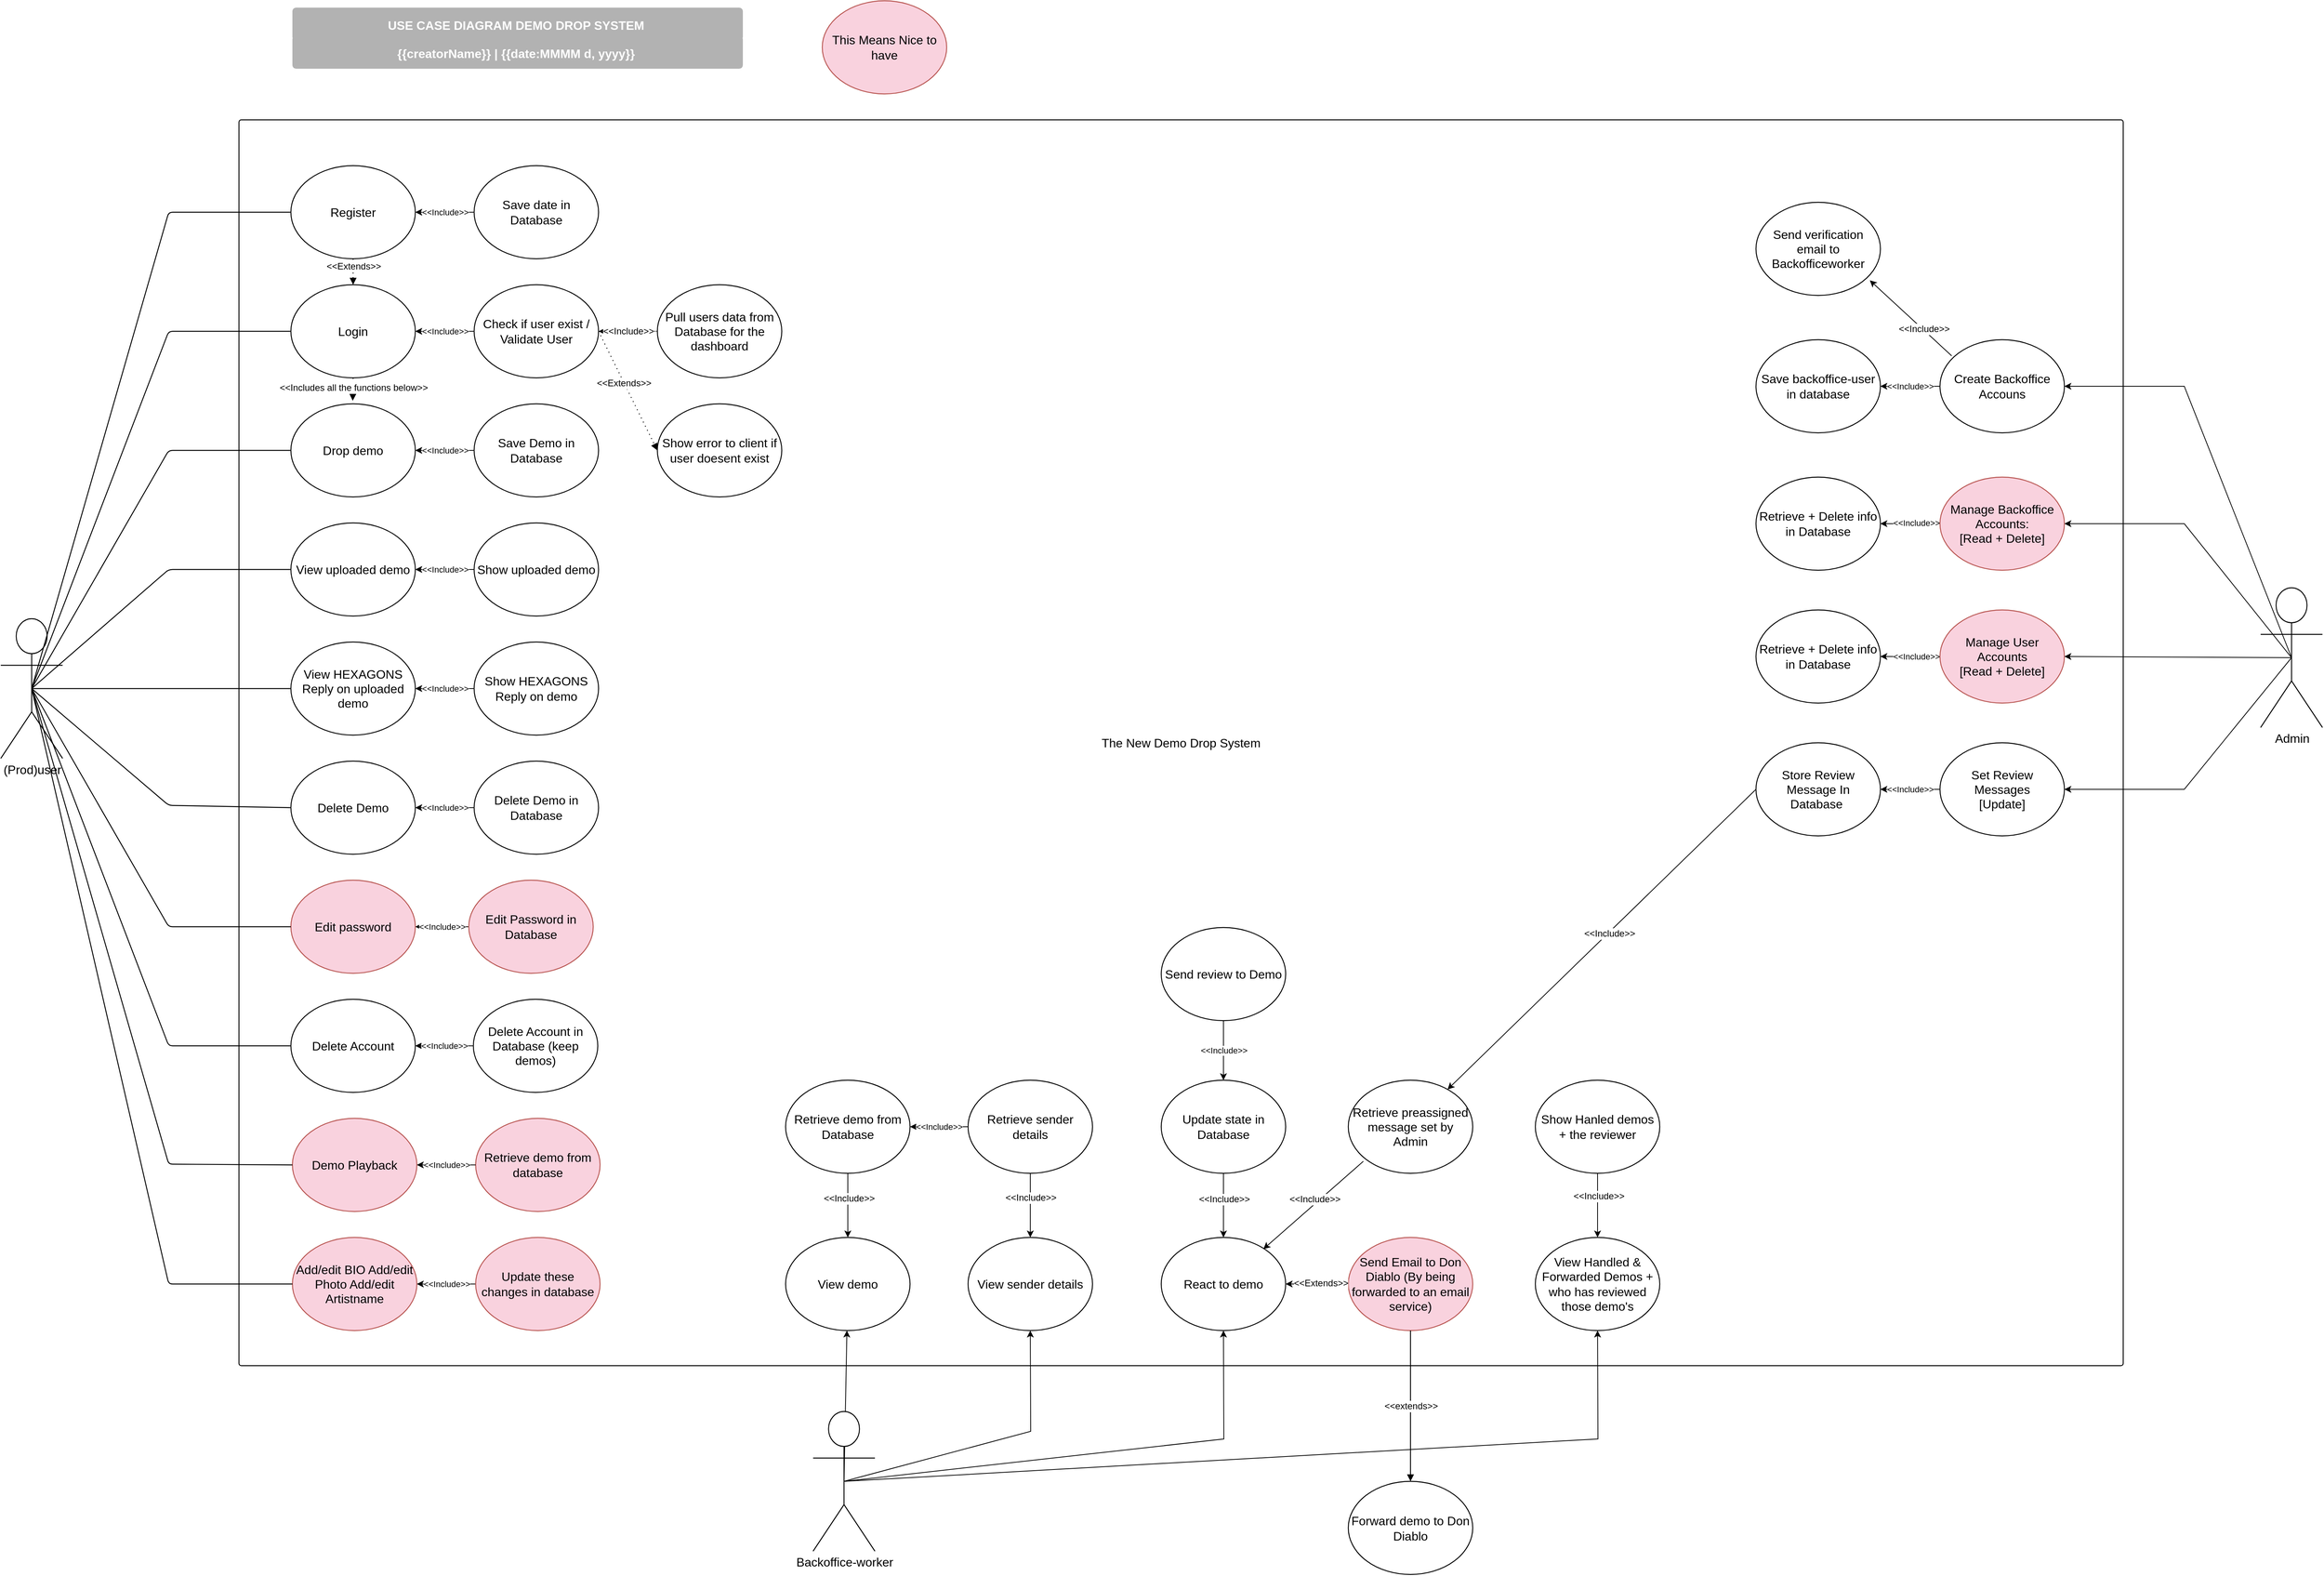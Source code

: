 <mxfile version="12.2.6" type="device" pages="1"><diagram id="l2dOS-y-v1fQA7-wywqu" name="Page-1"><mxGraphModel dx="3840" dy="2008" grid="1" gridSize="10" guides="1" tooltips="1" connect="1" arrows="1" fold="1" page="1" pageScale="1" pageWidth="827" pageHeight="1169" math="0" shadow="0"><root><mxCell id="0"/><mxCell id="1" parent="0"/><mxCell id="CWGNOfpakmh71-qepNQR-1" value="USE CASE DIAGRAM DEMO DROP SYSTEM" style="html=1;whiteSpace=wrap;;fontSize=16;fontColor=#ffffff;fontStyle=1;align=center;spacingLeft=5.628;spacingRight=9.38;spacingTop=2.68;spacing=4;strokeOpacity=0;fillOpacity=100;rounded=1;absoluteArcSize=1;arcSize=9.6;fillColor=#b2b2b2;strokeWidth=1.2;" vertex="1" parent="1"><mxGeometry x="482" y="45" width="590" height="43" as="geometry"/></mxCell><mxCell id="CWGNOfpakmh71-qepNQR-2" value="" style="html=1;jettySize=18;fontSize=11;strokeColor=#b2b2b2;strokeOpacity=100;strokeWidth=1.2;rounded=1;arcSize=16;startArrow=none;endArrow=none;exitX=0.012;exitY=0.967;exitPerimeter=1;entryX=0.988;entryY=0.967;entryPerimeter=1;" edge="1" parent="1" source="CWGNOfpakmh71-qepNQR-1" target="CWGNOfpakmh71-qepNQR-1"><mxGeometry width="100" height="100" relative="1" as="geometry"/></mxCell><mxCell id="CWGNOfpakmh71-qepNQR-3" value="{{creatorName}}  |  {{date:MMMM d, yyyy}}" style="html=1;whiteSpace=wrap;;fontSize=16;fontColor=#ffffff;fontStyle=1;align=center;spacingLeft=5.628;spacingRight=9.38;spacingTop=2.68;spacing=4;strokeOpacity=0;fillOpacity=100;rounded=1;absoluteArcSize=1;arcSize=9.6;fillColor=#b2b2b2;strokeWidth=1.2;" vertex="1" parent="1"><mxGeometry x="482" y="82" width="590" height="43" as="geometry"/></mxCell><mxCell id="CWGNOfpakmh71-qepNQR-4" value="The New Demo Drop System" style="html=1;whiteSpace=wrap;container=1;fontSize=16;fontColor=#000000;spacing=0;strokeOpacity=100;fillOpacity=0;rounded=1;absoluteArcSize=1;arcSize=6;fillColor=#000000;strokeWidth=1.2;" vertex="1" parent="1"><mxGeometry x="412" y="192" width="2468" height="1632" as="geometry"/></mxCell><mxCell id="CWGNOfpakmh71-qepNQR-78" value="View Handled &amp;amp; Forwarded Demos + who has reviewed those demo's" style="html=1;whiteSpace=wrap;shape=ellipse;fontSize=16;spacing=5;strokeOpacity=100;fillOpacity=100;rounded=1;absoluteArcSize=1;arcSize=6;fillColor=#ffffff;strokeWidth=1.2;" vertex="1" parent="CWGNOfpakmh71-qepNQR-4"><mxGeometry x="1698" y="1464" width="163" height="122" as="geometry"/></mxCell><mxCell id="CWGNOfpakmh71-qepNQR-69" value="Send Email to Don Diablo (By being forwarded to an email service)" style="html=1;whiteSpace=wrap;shape=ellipse;fontSize=16;spacing=5;strokeOpacity=100;fillOpacity=100;rounded=1;absoluteArcSize=1;arcSize=6;fillColor=#f9d2de;strokeWidth=1.2;strokeColor=#B85450;" vertex="1" parent="CWGNOfpakmh71-qepNQR-4"><mxGeometry x="1453" y="1464" width="163" height="122" as="geometry"/></mxCell><mxCell id="CWGNOfpakmh71-qepNQR-83" style="edgeStyle=none;rounded=0;orthogonalLoop=1;jettySize=auto;html=1;entryX=0.5;entryY=0;entryDx=0;entryDy=0;" edge="1" parent="CWGNOfpakmh71-qepNQR-4" source="CWGNOfpakmh71-qepNQR-81" target="CWGNOfpakmh71-qepNQR-78"><mxGeometry relative="1" as="geometry"/></mxCell><mxCell id="CWGNOfpakmh71-qepNQR-84" value="&amp;lt;&amp;lt;Include&amp;gt;&amp;gt;" style="text;html=1;resizable=0;points=[];align=center;verticalAlign=middle;labelBackgroundColor=#ffffff;" vertex="1" connectable="0" parent="CWGNOfpakmh71-qepNQR-83"><mxGeometry x="-0.283" y="1" relative="1" as="geometry"><mxPoint as="offset"/></mxGeometry></mxCell><mxCell id="CWGNOfpakmh71-qepNQR-81" value="Show Hanled demos + the reviewer" style="html=1;whiteSpace=wrap;shape=ellipse;fontSize=16;spacing=5;strokeOpacity=100;fillOpacity=100;rounded=1;absoluteArcSize=1;arcSize=6;fillColor=#ffffff;strokeWidth=1.2;" vertex="1" parent="CWGNOfpakmh71-qepNQR-4"><mxGeometry x="1698" y="1258" width="163" height="122" as="geometry"/></mxCell><mxCell id="CWGNOfpakmh71-qepNQR-85" value="Update state in Database" style="html=1;whiteSpace=wrap;shape=ellipse;fontSize=16;spacing=5;strokeOpacity=100;fillOpacity=100;rounded=1;absoluteArcSize=1;arcSize=6;fillColor=#ffffff;strokeWidth=1.2;" vertex="1" parent="CWGNOfpakmh71-qepNQR-4"><mxGeometry x="1208" y="1258" width="163" height="122" as="geometry"/></mxCell><mxCell id="CWGNOfpakmh71-qepNQR-181" value="&amp;lt;&amp;lt;Include&amp;gt;&amp;gt;" style="edgeStyle=none;rounded=0;orthogonalLoop=1;jettySize=auto;html=1;" edge="1" parent="CWGNOfpakmh71-qepNQR-4" source="CWGNOfpakmh71-qepNQR-88" target="CWGNOfpakmh71-qepNQR-89"><mxGeometry relative="1" as="geometry"/></mxCell><mxCell id="CWGNOfpakmh71-qepNQR-88" value="Retrieve sender details" style="html=1;whiteSpace=wrap;shape=ellipse;fontSize=16;spacing=5;strokeOpacity=100;fillOpacity=100;rounded=1;absoluteArcSize=1;arcSize=6;fillColor=#ffffff;strokeWidth=1.2;" vertex="1" parent="CWGNOfpakmh71-qepNQR-4"><mxGeometry x="955" y="1258" width="163" height="122" as="geometry"/></mxCell><mxCell id="CWGNOfpakmh71-qepNQR-89" value="Retrieve demo from Database" style="html=1;whiteSpace=wrap;shape=ellipse;fontSize=16;spacing=5;strokeOpacity=100;fillOpacity=100;rounded=1;absoluteArcSize=1;arcSize=6;fillColor=#ffffff;strokeWidth=1.2;" vertex="1" parent="CWGNOfpakmh71-qepNQR-4"><mxGeometry x="716" y="1258" width="163" height="122" as="geometry"/></mxCell><mxCell id="CWGNOfpakmh71-qepNQR-182" value="&amp;lt;&amp;lt;Include&amp;gt;&amp;gt;" style="edgeStyle=none;rounded=0;orthogonalLoop=1;jettySize=auto;html=1;" edge="1" parent="CWGNOfpakmh71-qepNQR-4" source="CWGNOfpakmh71-qepNQR-102" target="CWGNOfpakmh71-qepNQR-85"><mxGeometry relative="1" as="geometry"/></mxCell><mxCell id="CWGNOfpakmh71-qepNQR-102" value="Send review to Demo" style="html=1;whiteSpace=wrap;shape=ellipse;fontSize=16;spacing=5;strokeOpacity=100;fillOpacity=100;rounded=1;absoluteArcSize=1;arcSize=6;fillColor=#ffffff;strokeWidth=1.2;" vertex="1" parent="CWGNOfpakmh71-qepNQR-4"><mxGeometry x="1208" y="1058" width="163" height="122" as="geometry"/></mxCell><mxCell id="CWGNOfpakmh71-qepNQR-105" value="Retrieve preassigned message set by Admin" style="html=1;whiteSpace=wrap;shape=ellipse;fontSize=16;spacing=5;strokeOpacity=100;fillOpacity=100;rounded=1;absoluteArcSize=1;arcSize=6;fillColor=#ffffff;strokeWidth=1.2;" vertex="1" parent="CWGNOfpakmh71-qepNQR-4"><mxGeometry x="1453" y="1258" width="163" height="122" as="geometry"/></mxCell><mxCell id="CWGNOfpakmh71-qepNQR-161" value="" style="edgeStyle=none;rounded=0;orthogonalLoop=1;jettySize=auto;html=1;" edge="1" parent="CWGNOfpakmh71-qepNQR-4" source="CWGNOfpakmh71-qepNQR-119" target="CWGNOfpakmh71-qepNQR-151"><mxGeometry relative="1" as="geometry"/></mxCell><mxCell id="CWGNOfpakmh71-qepNQR-195" value="&lt;span style=&quot;font-size: 11px&quot;&gt;&amp;lt;&amp;lt;Include&amp;gt;&amp;gt;&lt;/span&gt;" style="text;html=1;resizable=0;points=[];align=center;verticalAlign=middle;labelBackgroundColor=#ffffff;" vertex="1" connectable="0" parent="CWGNOfpakmh71-qepNQR-161"><mxGeometry x="-0.206" y="-1" relative="1" as="geometry"><mxPoint as="offset"/></mxGeometry></mxCell><mxCell id="CWGNOfpakmh71-qepNQR-119" value="Manage Backoffice Accounts:&lt;br&gt;[Read + Delete]" style="html=1;whiteSpace=wrap;shape=ellipse;fontSize=16;spacing=5;strokeOpacity=100;fillOpacity=100;rounded=1;absoluteArcSize=1;arcSize=6;fillColor=#F9D2DE;strokeWidth=1.2;strokeColor=#b85450;" vertex="1" parent="CWGNOfpakmh71-qepNQR-4"><mxGeometry x="2228" y="468" width="163" height="122" as="geometry"/></mxCell><mxCell id="CWGNOfpakmh71-qepNQR-163" value="" style="edgeStyle=none;rounded=0;orthogonalLoop=1;jettySize=auto;html=1;" edge="1" parent="CWGNOfpakmh71-qepNQR-4" source="CWGNOfpakmh71-qepNQR-136" target="CWGNOfpakmh71-qepNQR-152"><mxGeometry relative="1" as="geometry"/></mxCell><mxCell id="CWGNOfpakmh71-qepNQR-197" value="&lt;span style=&quot;font-size: 11px&quot;&gt;&amp;lt;&amp;lt;Include&amp;gt;&amp;gt;&lt;/span&gt;" style="text;html=1;resizable=0;points=[];align=center;verticalAlign=middle;labelBackgroundColor=#ffffff;" vertex="1" connectable="0" parent="CWGNOfpakmh71-qepNQR-163"><mxGeometry x="-0.189" relative="1" as="geometry"><mxPoint as="offset"/></mxGeometry></mxCell><mxCell id="CWGNOfpakmh71-qepNQR-136" value="Manage User Accounts&lt;br&gt;[Read + Delete]" style="html=1;whiteSpace=wrap;shape=ellipse;fontSize=16;spacing=5;strokeOpacity=100;fillOpacity=100;rounded=1;absoluteArcSize=1;arcSize=6;fillColor=#F9D2DE;strokeWidth=1.2;strokeColor=#b85450;" vertex="1" parent="CWGNOfpakmh71-qepNQR-4"><mxGeometry x="2228" y="642" width="163" height="122" as="geometry"/></mxCell><mxCell id="CWGNOfpakmh71-qepNQR-198" value="&amp;lt;&amp;lt;Include&amp;gt;&amp;gt;" style="edgeStyle=none;rounded=0;orthogonalLoop=1;jettySize=auto;html=1;" edge="1" parent="CWGNOfpakmh71-qepNQR-4" source="CWGNOfpakmh71-qepNQR-137" target="CWGNOfpakmh71-qepNQR-143"><mxGeometry relative="1" as="geometry"/></mxCell><mxCell id="CWGNOfpakmh71-qepNQR-137" value="Set Review Messages&lt;br&gt;[Update]" style="html=1;whiteSpace=wrap;shape=ellipse;fontSize=16;spacing=5;strokeOpacity=100;fillOpacity=100;rounded=1;absoluteArcSize=1;arcSize=6;fillColor=#ffffff;strokeWidth=1.2;" vertex="1" parent="CWGNOfpakmh71-qepNQR-4"><mxGeometry x="2228" y="816" width="163" height="122" as="geometry"/></mxCell><mxCell id="CWGNOfpakmh71-qepNQR-146" style="edgeStyle=none;rounded=0;orthogonalLoop=1;jettySize=auto;html=1;exitX=0;exitY=0.5;exitDx=0;exitDy=0;entryX=0.798;entryY=0.099;entryDx=0;entryDy=0;entryPerimeter=0;" edge="1" parent="CWGNOfpakmh71-qepNQR-4" source="CWGNOfpakmh71-qepNQR-143" target="CWGNOfpakmh71-qepNQR-105"><mxGeometry relative="1" as="geometry"/></mxCell><mxCell id="CWGNOfpakmh71-qepNQR-147" value="&amp;lt;&amp;lt;Include&amp;gt;&amp;gt;" style="text;html=1;resizable=0;points=[];align=center;verticalAlign=middle;labelBackgroundColor=#ffffff;" vertex="1" connectable="0" parent="CWGNOfpakmh71-qepNQR-146"><mxGeometry x="-0.047" relative="1" as="geometry"><mxPoint y="1" as="offset"/></mxGeometry></mxCell><mxCell id="CWGNOfpakmh71-qepNQR-143" value="Store Review Message In Database&amp;nbsp;" style="html=1;whiteSpace=wrap;shape=ellipse;fontSize=16;spacing=5;strokeOpacity=100;fillOpacity=100;rounded=1;absoluteArcSize=1;arcSize=6;fillColor=#ffffff;strokeWidth=1.2;" vertex="1" parent="CWGNOfpakmh71-qepNQR-4"><mxGeometry x="1987" y="816" width="163" height="122" as="geometry"/></mxCell><mxCell id="CWGNOfpakmh71-qepNQR-156" value="&amp;lt;&amp;lt;Include&amp;gt;&amp;gt;" style="edgeStyle=none;rounded=0;orthogonalLoop=1;jettySize=auto;html=1;entryX=1;entryY=0.5;entryDx=0;entryDy=0;" edge="1" parent="CWGNOfpakmh71-qepNQR-4" source="CWGNOfpakmh71-qepNQR-148" target="CWGNOfpakmh71-qepNQR-153"><mxGeometry relative="1" as="geometry"/></mxCell><mxCell id="CWGNOfpakmh71-qepNQR-157" style="edgeStyle=none;rounded=0;orthogonalLoop=1;jettySize=auto;html=1;entryX=0.915;entryY=0.838;entryDx=0;entryDy=0;entryPerimeter=0;exitX=0.094;exitY=0.173;exitDx=0;exitDy=0;exitPerimeter=0;" edge="1" parent="CWGNOfpakmh71-qepNQR-4" source="CWGNOfpakmh71-qepNQR-148" target="CWGNOfpakmh71-qepNQR-150"><mxGeometry relative="1" as="geometry"/></mxCell><mxCell id="CWGNOfpakmh71-qepNQR-158" value="&amp;lt;&amp;lt;Include&amp;gt;&amp;gt;" style="text;html=1;resizable=0;points=[];align=center;verticalAlign=middle;labelBackgroundColor=#ffffff;" vertex="1" connectable="0" parent="CWGNOfpakmh71-qepNQR-157"><mxGeometry x="-0.303" y="-1" relative="1" as="geometry"><mxPoint as="offset"/></mxGeometry></mxCell><mxCell id="CWGNOfpakmh71-qepNQR-148" value="Create Backoffice Accouns" style="html=1;whiteSpace=wrap;shape=ellipse;fontSize=16;spacing=5;strokeOpacity=100;fillOpacity=100;rounded=1;absoluteArcSize=1;arcSize=6;fillColor=#ffffff;strokeWidth=1.2;" vertex="1" parent="CWGNOfpakmh71-qepNQR-4"><mxGeometry x="2228" y="288" width="163" height="122" as="geometry"/></mxCell><mxCell id="CWGNOfpakmh71-qepNQR-150" value="Send verification&lt;br&gt;email to Backofficeworker" style="html=1;whiteSpace=wrap;shape=ellipse;fontSize=16;spacing=5;strokeOpacity=100;fillOpacity=100;rounded=1;absoluteArcSize=1;arcSize=6;fillColor=#ffffff;strokeWidth=1.2;" vertex="1" parent="CWGNOfpakmh71-qepNQR-4"><mxGeometry x="1987" y="108" width="163" height="122" as="geometry"/></mxCell><mxCell id="CWGNOfpakmh71-qepNQR-151" value="Retrieve + Delete info in Database" style="html=1;whiteSpace=wrap;shape=ellipse;fontSize=16;spacing=5;strokeOpacity=100;fillOpacity=100;rounded=1;absoluteArcSize=1;arcSize=6;fillColor=#ffffff;strokeWidth=1.2;" vertex="1" parent="CWGNOfpakmh71-qepNQR-4"><mxGeometry x="1987" y="468" width="163" height="122" as="geometry"/></mxCell><mxCell id="CWGNOfpakmh71-qepNQR-152" value="Retrieve + Delete info in Database" style="html=1;whiteSpace=wrap;shape=ellipse;fontSize=16;spacing=5;strokeOpacity=100;fillOpacity=100;rounded=1;absoluteArcSize=1;arcSize=6;fillColor=#ffffff;strokeWidth=1.2;" vertex="1" parent="CWGNOfpakmh71-qepNQR-4"><mxGeometry x="1987" y="642" width="163" height="122" as="geometry"/></mxCell><mxCell id="CWGNOfpakmh71-qepNQR-153" value="Save backoffice-user in database" style="html=1;whiteSpace=wrap;shape=ellipse;fontSize=16;spacing=5;strokeOpacity=100;fillOpacity=100;rounded=1;absoluteArcSize=1;arcSize=6;fillColor=#ffffff;strokeWidth=1.2;" vertex="1" parent="CWGNOfpakmh71-qepNQR-4"><mxGeometry x="1987" y="288" width="163" height="122" as="geometry"/></mxCell><mxCell id="CWGNOfpakmh71-qepNQR-179" value="Retrieve demo from database" style="html=1;whiteSpace=wrap;shape=ellipse;fontSize=16;spacing=5;strokeOpacity=100;fillOpacity=100;rounded=1;absoluteArcSize=1;arcSize=6;fillColor=#f9d2de;strokeWidth=1.2;strokeColor=#B85450;" vertex="1" parent="CWGNOfpakmh71-qepNQR-4"><mxGeometry x="310" y="1308" width="163" height="122" as="geometry"/></mxCell><mxCell id="CWGNOfpakmh71-qepNQR-5" value="(Prod)user" style="html=1;whiteSpace=wrap;shape=umlActor;labelPosition=center;verticalLabelPosition=bottom;verticalAlign=top;whiteSpace=nowrap;fontSize=16;fontColor=#000000;spacing=0;strokeOpacity=100;rounded=1;absoluteArcSize=1;arcSize=6;strokeWidth=1.2;" vertex="1" parent="1"><mxGeometry x="100" y="845.5" width="81" height="183" as="geometry"/></mxCell><mxCell id="CWGNOfpakmh71-qepNQR-6" value="Register" style="html=1;whiteSpace=wrap;shape=ellipse;fontSize=16;spacing=5;strokeOpacity=100;rounded=1;absoluteArcSize=1;arcSize=6;strokeWidth=1.2;" vertex="1" parent="1"><mxGeometry x="480" y="252" width="163" height="122" as="geometry"/></mxCell><mxCell id="CWGNOfpakmh71-qepNQR-7" value="" style="html=1;jettySize=18;fontSize=11;strokeWidth=1.2;rounded=1;arcSize=10;startArrow=none;endArrow=none;exitX=0.5;exitY=0.5;exitPerimeter=0;entryX=-0.004;entryY=0.5;entryPerimeter=1;exitDx=0;exitDy=0;" edge="1" parent="1" source="CWGNOfpakmh71-qepNQR-5" target="CWGNOfpakmh71-qepNQR-11"><mxGeometry width="100" height="100" relative="1" as="geometry"><Array as="points"><mxPoint x="320" y="625"/></Array></mxGeometry></mxCell><mxCell id="CWGNOfpakmh71-qepNQR-8" value="" style="html=1;jettySize=18;fontSize=11;strokeWidth=1.2;rounded=1;arcSize=10;startArrow=none;endArrow=none;exitX=0.5;exitY=0.5;exitPerimeter=0;entryX=-0.004;entryY=0.5;entryPerimeter=1;exitDx=0;exitDy=0;" edge="1" parent="1" source="CWGNOfpakmh71-qepNQR-5" target="CWGNOfpakmh71-qepNQR-6"><mxGeometry width="100" height="100" relative="1" as="geometry"><Array as="points"><mxPoint x="320" y="313"/></Array></mxGeometry></mxCell><mxCell id="CWGNOfpakmh71-qepNQR-9" value="Login" style="html=1;whiteSpace=wrap;shape=ellipse;fontSize=16;spacing=5;strokeOpacity=100;rounded=1;absoluteArcSize=1;arcSize=6;strokeWidth=1.2;" vertex="1" parent="1"><mxGeometry x="480" y="408" width="163" height="122" as="geometry"/></mxCell><mxCell id="CWGNOfpakmh71-qepNQR-10" value="" style="html=1;jettySize=18;fontSize=11;strokeWidth=1.2;rounded=1;arcSize=10;startArrow=none;endArrow=none;exitX=0.5;exitY=0.5;exitPerimeter=0;entryX=-0.004;entryY=0.5;entryPerimeter=1;exitDx=0;exitDy=0;" edge="1" parent="1" source="CWGNOfpakmh71-qepNQR-5" target="CWGNOfpakmh71-qepNQR-9"><mxGeometry width="100" height="100" relative="1" as="geometry"><Array as="points"><mxPoint x="320" y="469"/></Array></mxGeometry></mxCell><mxCell id="CWGNOfpakmh71-qepNQR-11" value="Drop demo" style="html=1;whiteSpace=wrap;shape=ellipse;fontSize=16;spacing=5;strokeOpacity=100;rounded=1;absoluteArcSize=1;arcSize=6;strokeWidth=1.2;" vertex="1" parent="1"><mxGeometry x="480" y="564" width="163" height="122" as="geometry"/></mxCell><mxCell id="CWGNOfpakmh71-qepNQR-12" value="View uploaded demo" style="html=1;whiteSpace=wrap;shape=ellipse;fontSize=16;spacing=5;strokeOpacity=100;rounded=1;absoluteArcSize=1;arcSize=6;strokeWidth=1.2;" vertex="1" parent="1"><mxGeometry x="480" y="720" width="163" height="122" as="geometry"/></mxCell><mxCell id="CWGNOfpakmh71-qepNQR-13" value="View HEXAGONS Reply on uploaded demo" style="html=1;whiteSpace=wrap;shape=ellipse;fontSize=16;spacing=5;strokeOpacity=100;rounded=1;absoluteArcSize=1;arcSize=6;strokeWidth=1.2;" vertex="1" parent="1"><mxGeometry x="480" y="876" width="163" height="122" as="geometry"/></mxCell><mxCell id="CWGNOfpakmh71-qepNQR-14" value="Delete Demo" style="html=1;whiteSpace=wrap;shape=ellipse;fontSize=16;spacing=5;strokeOpacity=100;rounded=1;absoluteArcSize=1;arcSize=6;strokeWidth=1.2;" vertex="1" parent="1"><mxGeometry x="480" y="1032" width="163" height="122" as="geometry"/></mxCell><mxCell id="CWGNOfpakmh71-qepNQR-15" value="Edit password" style="html=1;whiteSpace=wrap;shape=ellipse;fontSize=16;spacing=5;strokeOpacity=100;fillOpacity=100;rounded=1;absoluteArcSize=1;arcSize=6;fillColor=#f9d2de;strokeWidth=1.2;strokeColor=#B85450;" vertex="1" parent="1"><mxGeometry x="480" y="1188" width="163" height="122" as="geometry"/></mxCell><mxCell id="CWGNOfpakmh71-qepNQR-16" value="Delete Account" style="html=1;whiteSpace=wrap;shape=ellipse;fontSize=16;spacing=5;strokeOpacity=100;rounded=1;absoluteArcSize=1;arcSize=6;strokeWidth=1.2;" vertex="1" parent="1"><mxGeometry x="480" y="1344" width="163" height="122" as="geometry"/></mxCell><mxCell id="CWGNOfpakmh71-qepNQR-17" value="" style="html=1;jettySize=18;fontSize=11;strokeWidth=1.2;rounded=1;arcSize=10;startArrow=none;endArrow=none;entryX=-0.004;entryY=0.5;entryPerimeter=1;exitX=0.5;exitY=0.5;exitDx=0;exitDy=0;exitPerimeter=0;" edge="1" parent="1" source="CWGNOfpakmh71-qepNQR-5" target="CWGNOfpakmh71-qepNQR-12"><mxGeometry width="100" height="100" relative="1" as="geometry"><mxPoint x="137" y="940" as="sourcePoint"/><Array as="points"><mxPoint x="320" y="781"/></Array></mxGeometry></mxCell><mxCell id="CWGNOfpakmh71-qepNQR-18" value="" style="html=1;jettySize=18;fontSize=11;strokeWidth=1.2;rounded=1;arcSize=10;startArrow=none;endArrow=none;exitX=0.5;exitY=0.5;exitPerimeter=0;entryX=-0.004;entryY=0.5;entryPerimeter=1;exitDx=0;exitDy=0;" edge="1" parent="1" source="CWGNOfpakmh71-qepNQR-5" target="CWGNOfpakmh71-qepNQR-13"><mxGeometry width="100" height="100" relative="1" as="geometry"><Array as="points"><mxPoint x="320" y="937"/></Array></mxGeometry></mxCell><mxCell id="CWGNOfpakmh71-qepNQR-19" value="" style="html=1;jettySize=18;fontSize=11;strokeWidth=1.2;rounded=1;arcSize=10;startArrow=none;endArrow=none;exitX=0.5;exitY=0.5;exitPerimeter=0;entryX=-0.004;entryY=0.5;entryPerimeter=1;exitDx=0;exitDy=0;" edge="1" parent="1" source="CWGNOfpakmh71-qepNQR-5" target="CWGNOfpakmh71-qepNQR-14"><mxGeometry width="100" height="100" relative="1" as="geometry"><Array as="points"><mxPoint x="320" y="1090"/></Array></mxGeometry></mxCell><mxCell id="CWGNOfpakmh71-qepNQR-20" value="" style="html=1;jettySize=18;fontSize=11;strokeWidth=1.2;rounded=1;arcSize=10;startArrow=none;endArrow=none;entryX=-0.004;entryY=0.5;entryPerimeter=1;exitX=0.5;exitY=0.5;exitDx=0;exitDy=0;exitPerimeter=0;" edge="1" parent="1" source="CWGNOfpakmh71-qepNQR-5" target="CWGNOfpakmh71-qepNQR-15"><mxGeometry width="100" height="100" relative="1" as="geometry"><mxPoint x="200" y="1040" as="sourcePoint"/><Array as="points"><mxPoint x="320" y="1249"/></Array></mxGeometry></mxCell><mxCell id="CWGNOfpakmh71-qepNQR-21" value="" style="html=1;jettySize=18;fontSize=11;strokeWidth=1.2;rounded=1;arcSize=10;startArrow=none;endArrow=none;exitX=0.5;exitY=0.5;exitPerimeter=0;entryX=-0.004;entryY=0.5;entryPerimeter=1;exitDx=0;exitDy=0;" edge="1" parent="1" source="CWGNOfpakmh71-qepNQR-5" target="CWGNOfpakmh71-qepNQR-16"><mxGeometry width="100" height="100" relative="1" as="geometry"><Array as="points"><mxPoint x="320" y="1405"/></Array></mxGeometry></mxCell><mxCell id="CWGNOfpakmh71-qepNQR-22" value="Demo Playback" style="html=1;whiteSpace=wrap;shape=ellipse;fontSize=16;spacing=5;strokeOpacity=100;fillOpacity=100;rounded=1;absoluteArcSize=1;arcSize=6;fillColor=#f9d2de;strokeWidth=1.2;strokeColor=#B85450;" vertex="1" parent="1"><mxGeometry x="482" y="1500" width="163" height="122" as="geometry"/></mxCell><mxCell id="CWGNOfpakmh71-qepNQR-23" value="Add/edit  BIO Add/edit Photo Add/edit Artistname" style="html=1;whiteSpace=wrap;shape=ellipse;fontSize=16;spacing=5;strokeOpacity=100;fillOpacity=100;rounded=1;absoluteArcSize=1;arcSize=6;fillColor=#f9d2de;strokeWidth=1.2;strokeColor=#B85450;" vertex="1" parent="1"><mxGeometry x="482" y="1656" width="163" height="122" as="geometry"/></mxCell><mxCell id="CWGNOfpakmh71-qepNQR-24" value="" style="html=1;jettySize=18;fontSize=11;strokeWidth=1.2;rounded=1;arcSize=10;startArrow=none;endArrow=none;entryX=-0.004;entryY=0.5;entryPerimeter=1;exitX=0.5;exitY=0.5;exitDx=0;exitDy=0;exitPerimeter=0;" edge="1" parent="1" source="CWGNOfpakmh71-qepNQR-5" target="CWGNOfpakmh71-qepNQR-22"><mxGeometry width="100" height="100" relative="1" as="geometry"><mxPoint x="137" y="938" as="sourcePoint"/><Array as="points"><mxPoint x="320" y="1560"/></Array></mxGeometry></mxCell><mxCell id="CWGNOfpakmh71-qepNQR-25" value="" style="html=1;jettySize=18;fontSize=11;strokeWidth=1.2;rounded=1;arcSize=10;startArrow=none;endArrow=none;entryX=-0.004;entryY=0.5;entryPerimeter=1;exitX=0.5;exitY=0.5;exitDx=0;exitDy=0;exitPerimeter=0;" edge="1" parent="1" source="CWGNOfpakmh71-qepNQR-5" target="CWGNOfpakmh71-qepNQR-23"><mxGeometry width="100" height="100" relative="1" as="geometry"><mxPoint x="150" y="1080" as="sourcePoint"/><Array as="points"><mxPoint x="320" y="1717"/></Array></mxGeometry></mxCell><mxCell id="CWGNOfpakmh71-qepNQR-26" value="This Means Nice to have" style="html=1;whiteSpace=wrap;shape=ellipse;fontSize=16;spacing=5;strokeOpacity=100;fillOpacity=100;rounded=1;absoluteArcSize=1;arcSize=6;fillColor=#f9d2de;strokeWidth=1.2;strokeColor=#B85450;" vertex="1" parent="1"><mxGeometry x="1176" y="36" width="163" height="122" as="geometry"/></mxCell><mxCell id="CWGNOfpakmh71-qepNQR-170" value="&amp;lt;&amp;lt;Include&amp;gt;&amp;gt;" style="edgeStyle=none;rounded=0;orthogonalLoop=1;jettySize=auto;html=1;" edge="1" parent="1" source="CWGNOfpakmh71-qepNQR-27" target="CWGNOfpakmh71-qepNQR-12"><mxGeometry relative="1" as="geometry"/></mxCell><mxCell id="CWGNOfpakmh71-qepNQR-27" value="Show uploaded demo" style="html=1;whiteSpace=wrap;shape=ellipse;fontSize=16;spacing=5;strokeOpacity=100;rounded=1;absoluteArcSize=1;arcSize=6;strokeWidth=1.2;" vertex="1" parent="1"><mxGeometry x="720" y="720" width="163" height="122" as="geometry"/></mxCell><mxCell id="CWGNOfpakmh71-qepNQR-176" value="&amp;lt;&amp;lt;Include&amp;gt;&amp;gt;" style="edgeStyle=none;rounded=0;orthogonalLoop=1;jettySize=auto;html=1;" edge="1" parent="1" source="CWGNOfpakmh71-qepNQR-28" target="CWGNOfpakmh71-qepNQR-13"><mxGeometry relative="1" as="geometry"/></mxCell><mxCell id="CWGNOfpakmh71-qepNQR-28" value="Show HEXAGONS Reply on demo" style="html=1;whiteSpace=wrap;shape=ellipse;fontSize=16;spacing=5;strokeOpacity=100;rounded=1;absoluteArcSize=1;arcSize=6;strokeWidth=1.2;" vertex="1" parent="1"><mxGeometry x="720" y="876" width="163" height="122" as="geometry"/></mxCell><mxCell id="CWGNOfpakmh71-qepNQR-175" value="&amp;lt;&amp;lt;Include&amp;gt;&amp;gt;" style="edgeStyle=none;rounded=0;orthogonalLoop=1;jettySize=auto;html=1;" edge="1" parent="1" source="CWGNOfpakmh71-qepNQR-29" target="CWGNOfpakmh71-qepNQR-6"><mxGeometry relative="1" as="geometry"/></mxCell><mxCell id="CWGNOfpakmh71-qepNQR-29" value="Save date in Database" style="html=1;whiteSpace=wrap;shape=ellipse;fontSize=16;spacing=5;strokeOpacity=100;rounded=1;absoluteArcSize=1;arcSize=6;strokeWidth=1.2;" vertex="1" parent="1"><mxGeometry x="720" y="252" width="163" height="122" as="geometry"/></mxCell><mxCell id="CWGNOfpakmh71-qepNQR-30" value="Pull users data from Database for the dashboard" style="html=1;whiteSpace=wrap;shape=ellipse;fontSize=16;spacing=5;strokeOpacity=100;rounded=1;absoluteArcSize=1;arcSize=6;strokeWidth=1.2;" vertex="1" parent="1"><mxGeometry x="960" y="408" width="163" height="122" as="geometry"/></mxCell><mxCell id="CWGNOfpakmh71-qepNQR-174" value="&amp;lt;&amp;lt;Include&amp;gt;&amp;gt;" style="edgeStyle=none;rounded=0;orthogonalLoop=1;jettySize=auto;html=1;" edge="1" parent="1" source="CWGNOfpakmh71-qepNQR-31" target="CWGNOfpakmh71-qepNQR-9"><mxGeometry relative="1" as="geometry"/></mxCell><mxCell id="CWGNOfpakmh71-qepNQR-31" value="Check if user exist / Validate User" style="html=1;whiteSpace=wrap;shape=ellipse;fontSize=16;spacing=5;strokeOpacity=100;rounded=1;absoluteArcSize=1;arcSize=6;strokeWidth=1.2;" vertex="1" parent="1"><mxGeometry x="720" y="408" width="163" height="122" as="geometry"/></mxCell><mxCell id="CWGNOfpakmh71-qepNQR-32" value="" style="html=1;jettySize=18;fontSize=11;dashed=1;dashPattern=1 1;strokeWidth=1.2;rounded=1;arcSize=10;startArrow=none;endArrow=block;endFill=1;exitX=-0.004;exitY=0.5;exitPerimeter=1;entryX=1.004;entryY=0.5;entryPerimeter=1;" edge="1" parent="1" source="CWGNOfpakmh71-qepNQR-30" target="CWGNOfpakmh71-qepNQR-31"><mxGeometry width="100" height="100" relative="1" as="geometry"/></mxCell><mxCell id="CWGNOfpakmh71-qepNQR-33" value="&amp;lt;&amp;lt;Include&amp;gt;&amp;gt;" style="text;html=1;resizable=0;labelBackgroundColor=#ffffff;align=center;verticalAlign=middle;" vertex="1" parent="CWGNOfpakmh71-qepNQR-32"><mxGeometry relative="1" as="geometry"/></mxCell><mxCell id="CWGNOfpakmh71-qepNQR-38" value="Show error to client if user doesent exist" style="html=1;whiteSpace=wrap;shape=ellipse;fontSize=16;spacing=5;strokeOpacity=100;rounded=1;absoluteArcSize=1;arcSize=6;strokeWidth=1.2;" vertex="1" parent="1"><mxGeometry x="960" y="564" width="163" height="122" as="geometry"/></mxCell><mxCell id="CWGNOfpakmh71-qepNQR-39" value="" style="html=1;jettySize=18;fontSize=11;dashed=1;dashPattern=1 4;strokeWidth=1.2;rounded=1;arcSize=10;startArrow=none;endArrow=block;endFill=1;exitX=1.004;exitY=0.5;exitPerimeter=1;entryX=-0.004;entryY=0.5;entryPerimeter=1;" edge="1" parent="1" source="CWGNOfpakmh71-qepNQR-31" target="CWGNOfpakmh71-qepNQR-38"><mxGeometry width="100" height="100" relative="1" as="geometry"/></mxCell><mxCell id="CWGNOfpakmh71-qepNQR-40" value="&amp;lt;&amp;lt;Extends&amp;gt;&amp;gt;" style="text;html=1;resizable=0;labelBackgroundColor=#ffffff;align=center;verticalAlign=middle;" vertex="1" parent="CWGNOfpakmh71-qepNQR-39"><mxGeometry x="-0.136" relative="1" as="geometry"/></mxCell><mxCell id="CWGNOfpakmh71-qepNQR-41" value="" style="html=1;jettySize=18;fontSize=11;dashed=1;dashPattern=1 4;strokeWidth=1.2;rounded=1;arcSize=10;startArrow=none;endArrow=block;endFill=1;exitX=0.5;exitY=1.005;exitPerimeter=1;" edge="1" parent="1" source="CWGNOfpakmh71-qepNQR-9"><mxGeometry width="100" height="100" relative="1" as="geometry"><mxPoint x="561" y="560" as="targetPoint"/></mxGeometry></mxCell><mxCell id="CWGNOfpakmh71-qepNQR-42" value="&amp;lt;&amp;lt;Includes all the functions below&amp;gt;&amp;gt;" style="text;html=1;resizable=0;labelBackgroundColor=#ffffff;align=center;verticalAlign=middle;" vertex="1" parent="CWGNOfpakmh71-qepNQR-41"><mxGeometry x="-0.172" relative="1" as="geometry"/></mxCell><mxCell id="CWGNOfpakmh71-qepNQR-43" value="" style="html=1;jettySize=18;fontSize=11;dashed=1;dashPattern=1 4;strokeWidth=1.2;rounded=1;arcSize=10;startArrow=none;endArrow=block;endFill=1;exitX=0.5;exitY=1.005;exitPerimeter=1;entryX=0.5;entryY=0;entryDx=0;entryDy=0;" edge="1" parent="1" source="CWGNOfpakmh71-qepNQR-6" target="CWGNOfpakmh71-qepNQR-9"><mxGeometry width="100" height="100" relative="1" as="geometry"/></mxCell><mxCell id="CWGNOfpakmh71-qepNQR-44" value="&amp;lt;&amp;lt;Extends&amp;gt;&amp;gt;" style="text;html=1;resizable=0;labelBackgroundColor=#ffffff;align=center;verticalAlign=middle;" vertex="1" parent="CWGNOfpakmh71-qepNQR-43"><mxGeometry x="-0.438" relative="1" as="geometry"/></mxCell><mxCell id="CWGNOfpakmh71-qepNQR-75" style="rounded=0;orthogonalLoop=1;jettySize=auto;html=1;exitX=0.5;exitY=0.5;exitDx=0;exitDy=0;exitPerimeter=0;" edge="1" parent="1" source="CWGNOfpakmh71-qepNQR-45" target="CWGNOfpakmh71-qepNQR-66"><mxGeometry relative="1" as="geometry"/></mxCell><mxCell id="CWGNOfpakmh71-qepNQR-76" style="rounded=0;orthogonalLoop=1;jettySize=auto;html=1;exitX=0.5;exitY=0.5;exitDx=0;exitDy=0;exitPerimeter=0;entryX=0.5;entryY=1;entryDx=0;entryDy=0;" edge="1" parent="1" source="CWGNOfpakmh71-qepNQR-45" target="CWGNOfpakmh71-qepNQR-67"><mxGeometry relative="1" as="geometry"><Array as="points"><mxPoint x="1449" y="1910"/></Array></mxGeometry></mxCell><mxCell id="CWGNOfpakmh71-qepNQR-77" style="rounded=0;orthogonalLoop=1;jettySize=auto;html=1;exitX=0.5;exitY=0.5;exitDx=0;exitDy=0;exitPerimeter=0;entryX=0.5;entryY=1;entryDx=0;entryDy=0;" edge="1" parent="1" source="CWGNOfpakmh71-qepNQR-45" target="CWGNOfpakmh71-qepNQR-68"><mxGeometry relative="1" as="geometry"><Array as="points"><mxPoint x="1702" y="1920"/></Array></mxGeometry></mxCell><mxCell id="CWGNOfpakmh71-qepNQR-79" style="edgeStyle=none;rounded=0;orthogonalLoop=1;jettySize=auto;html=1;exitX=0.5;exitY=0.5;exitDx=0;exitDy=0;exitPerimeter=0;entryX=0.5;entryY=1;entryDx=0;entryDy=0;" edge="1" parent="1" source="CWGNOfpakmh71-qepNQR-45" target="CWGNOfpakmh71-qepNQR-78"><mxGeometry relative="1" as="geometry"><Array as="points"><mxPoint x="2192" y="1920"/></Array></mxGeometry></mxCell><mxCell id="CWGNOfpakmh71-qepNQR-45" value="Backoffice-worker" style="html=1;whiteSpace=wrap;shape=umlActor;labelPosition=center;verticalLabelPosition=bottom;verticalAlign=top;whiteSpace=nowrap;fontSize=16;fontColor=#000000;spacing=0;strokeOpacity=100;rounded=1;absoluteArcSize=1;arcSize=6;strokeWidth=1.2;" vertex="1" parent="1"><mxGeometry x="1164" y="1884" width="81" height="183" as="geometry"/></mxCell><mxCell id="CWGNOfpakmh71-qepNQR-46" value="Forward demo to Don Diablo" style="html=1;whiteSpace=wrap;shape=ellipse;fontSize=16;spacing=5;strokeOpacity=100;rounded=1;absoluteArcSize=1;arcSize=6;strokeWidth=1.2;" vertex="1" parent="1"><mxGeometry x="1865" y="1975.5" width="163" height="122" as="geometry"/></mxCell><mxCell id="CWGNOfpakmh71-qepNQR-173" value="&amp;lt;&amp;lt;Include&amp;gt;&amp;gt;" style="edgeStyle=none;rounded=0;orthogonalLoop=1;jettySize=auto;html=1;" edge="1" parent="1" source="CWGNOfpakmh71-qepNQR-47" target="CWGNOfpakmh71-qepNQR-11"><mxGeometry relative="1" as="geometry"/></mxCell><mxCell id="CWGNOfpakmh71-qepNQR-47" value="Save Demo in Database" style="html=1;whiteSpace=wrap;shape=ellipse;fontSize=16;spacing=5;strokeOpacity=100;rounded=1;absoluteArcSize=1;arcSize=6;strokeWidth=1.2;" vertex="1" parent="1"><mxGeometry x="720" y="564" width="163" height="122" as="geometry"/></mxCell><mxCell id="CWGNOfpakmh71-qepNQR-167" value="&amp;lt;&amp;lt;Include&amp;gt;&amp;gt;" style="edgeStyle=none;rounded=0;orthogonalLoop=1;jettySize=auto;html=1;" edge="1" parent="1" source="CWGNOfpakmh71-qepNQR-52" target="CWGNOfpakmh71-qepNQR-14"><mxGeometry relative="1" as="geometry"/></mxCell><mxCell id="CWGNOfpakmh71-qepNQR-52" value="Delete Demo in Database" style="html=1;whiteSpace=wrap;shape=ellipse;fontSize=16;spacing=5;strokeOpacity=100;rounded=1;absoluteArcSize=1;arcSize=6;strokeWidth=1.2;" vertex="1" parent="1"><mxGeometry x="720" y="1032" width="163" height="122" as="geometry"/></mxCell><mxCell id="CWGNOfpakmh71-qepNQR-166" value="&amp;lt;&amp;lt;Include&amp;gt;&amp;gt;" style="edgeStyle=none;rounded=0;orthogonalLoop=1;jettySize=auto;html=1;" edge="1" parent="1" source="CWGNOfpakmh71-qepNQR-55" target="CWGNOfpakmh71-qepNQR-15"><mxGeometry relative="1" as="geometry"/></mxCell><mxCell id="CWGNOfpakmh71-qepNQR-55" value="Edit Password in Database" style="html=1;whiteSpace=wrap;shape=ellipse;fontSize=16;spacing=5;strokeOpacity=100;fillOpacity=100;rounded=1;absoluteArcSize=1;arcSize=6;fillColor=#f9d2de;strokeWidth=1.2;strokeColor=#B85450;" vertex="1" parent="1"><mxGeometry x="713" y="1188" width="163" height="122" as="geometry"/></mxCell><mxCell id="CWGNOfpakmh71-qepNQR-177" value="&amp;lt;&amp;lt;Include&amp;gt;&amp;gt;" style="edgeStyle=none;rounded=0;orthogonalLoop=1;jettySize=auto;html=1;" edge="1" parent="1" source="CWGNOfpakmh71-qepNQR-60" target="CWGNOfpakmh71-qepNQR-16"><mxGeometry relative="1" as="geometry"/></mxCell><mxCell id="CWGNOfpakmh71-qepNQR-60" value="Delete Account in Database (keep demos)" style="html=1;whiteSpace=wrap;shape=ellipse;fontSize=16;spacing=5;strokeOpacity=100;rounded=1;absoluteArcSize=1;arcSize=6;strokeWidth=1.2;" vertex="1" parent="1"><mxGeometry x="719" y="1344" width="163" height="122" as="geometry"/></mxCell><mxCell id="CWGNOfpakmh71-qepNQR-178" value="&amp;lt;&amp;lt;Include&amp;gt;&amp;gt;" style="edgeStyle=none;rounded=0;orthogonalLoop=1;jettySize=auto;html=1;" edge="1" parent="1" source="CWGNOfpakmh71-qepNQR-65" target="CWGNOfpakmh71-qepNQR-23"><mxGeometry relative="1" as="geometry"/></mxCell><mxCell id="CWGNOfpakmh71-qepNQR-65" value="Update these changes in database" style="html=1;whiteSpace=wrap;shape=ellipse;fontSize=16;spacing=5;strokeOpacity=100;fillOpacity=100;rounded=1;absoluteArcSize=1;arcSize=6;fillColor=#f9d2de;strokeWidth=1.2;strokeColor=#B85450;" vertex="1" parent="1"><mxGeometry x="722" y="1656" width="163" height="122" as="geometry"/></mxCell><mxCell id="CWGNOfpakmh71-qepNQR-66" value="View demo" style="html=1;whiteSpace=wrap;shape=ellipse;fontSize=16;spacing=5;strokeOpacity=100;fillOpacity=100;rounded=1;absoluteArcSize=1;arcSize=6;fillColor=#ffffff;strokeWidth=1.2;" vertex="1" parent="1"><mxGeometry x="1128" y="1656" width="163" height="122" as="geometry"/></mxCell><mxCell id="CWGNOfpakmh71-qepNQR-67" value="View sender details" style="html=1;whiteSpace=wrap;shape=ellipse;fontSize=16;spacing=5;strokeOpacity=100;fillOpacity=100;rounded=1;absoluteArcSize=1;arcSize=6;fillColor=#ffffff;strokeWidth=1.2;" vertex="1" parent="1"><mxGeometry x="1367" y="1656" width="163" height="122" as="geometry"/></mxCell><mxCell id="CWGNOfpakmh71-qepNQR-68" value="React to demo" style="html=1;whiteSpace=wrap;shape=ellipse;fontSize=16;spacing=5;strokeOpacity=100;fillOpacity=100;rounded=1;absoluteArcSize=1;arcSize=6;fillColor=#ffffff;strokeWidth=1.2;" vertex="1" parent="1"><mxGeometry x="1620" y="1656" width="163" height="122" as="geometry"/></mxCell><mxCell id="CWGNOfpakmh71-qepNQR-70" value="" style="html=1;jettySize=18;fontSize=11;strokeWidth=1.2;rounded=1;arcSize=10;startArrow=none;endArrow=block;endFill=1;exitX=0.5;exitY=1.005;exitPerimeter=1;entryX=0.5;entryY=-0.005;entryPerimeter=1;" edge="1" parent="1" source="CWGNOfpakmh71-qepNQR-69" target="CWGNOfpakmh71-qepNQR-46"><mxGeometry width="100" height="100" relative="1" as="geometry"/></mxCell><mxCell id="CWGNOfpakmh71-qepNQR-71" value="&amp;lt;&amp;lt;extends&amp;gt;&amp;gt;" style="text;html=1;resizable=0;labelBackgroundColor=#ffffff;align=center;verticalAlign=middle;" vertex="1" parent="CWGNOfpakmh71-qepNQR-70"><mxGeometry relative="1" as="geometry"/></mxCell><mxCell id="CWGNOfpakmh71-qepNQR-86" style="edgeStyle=none;rounded=0;orthogonalLoop=1;jettySize=auto;html=1;" edge="1" parent="1" source="CWGNOfpakmh71-qepNQR-85" target="CWGNOfpakmh71-qepNQR-68"><mxGeometry relative="1" as="geometry"/></mxCell><mxCell id="CWGNOfpakmh71-qepNQR-87" value="&amp;lt;&amp;lt;Include&amp;gt;&amp;gt;&amp;nbsp;" style="text;html=1;resizable=0;points=[];align=center;verticalAlign=middle;labelBackgroundColor=#ffffff;" vertex="1" connectable="0" parent="CWGNOfpakmh71-qepNQR-86"><mxGeometry x="-0.193" y="2" relative="1" as="geometry"><mxPoint as="offset"/></mxGeometry></mxCell><mxCell id="CWGNOfpakmh71-qepNQR-90" style="edgeStyle=none;rounded=0;orthogonalLoop=1;jettySize=auto;html=1;entryX=0.5;entryY=0;entryDx=0;entryDy=0;" edge="1" parent="1" source="CWGNOfpakmh71-qepNQR-89" target="CWGNOfpakmh71-qepNQR-66"><mxGeometry relative="1" as="geometry"/></mxCell><mxCell id="CWGNOfpakmh71-qepNQR-95" value="&amp;lt;&amp;lt;Include&amp;gt;&amp;gt;" style="text;html=1;resizable=0;points=[];align=center;verticalAlign=middle;labelBackgroundColor=#ffffff;" vertex="1" connectable="0" parent="CWGNOfpakmh71-qepNQR-90"><mxGeometry x="-0.218" y="1" relative="1" as="geometry"><mxPoint as="offset"/></mxGeometry></mxCell><mxCell id="CWGNOfpakmh71-qepNQR-91" style="edgeStyle=none;rounded=0;orthogonalLoop=1;jettySize=auto;html=1;entryX=0.5;entryY=0;entryDx=0;entryDy=0;" edge="1" parent="1" source="CWGNOfpakmh71-qepNQR-88" target="CWGNOfpakmh71-qepNQR-67"><mxGeometry relative="1" as="geometry"/></mxCell><mxCell id="CWGNOfpakmh71-qepNQR-92" value="&amp;lt;&amp;lt;Include&amp;gt;&amp;gt;" style="text;html=1;resizable=0;points=[];align=center;verticalAlign=middle;labelBackgroundColor=#ffffff;" vertex="1" connectable="0" parent="CWGNOfpakmh71-qepNQR-91"><mxGeometry x="-0.234" relative="1" as="geometry"><mxPoint as="offset"/></mxGeometry></mxCell><mxCell id="CWGNOfpakmh71-qepNQR-106" style="edgeStyle=none;rounded=0;orthogonalLoop=1;jettySize=auto;html=1;exitX=0.121;exitY=0.871;exitDx=0;exitDy=0;exitPerimeter=0;entryX=0.821;entryY=0.125;entryDx=0;entryDy=0;entryPerimeter=0;" edge="1" parent="1" source="CWGNOfpakmh71-qepNQR-105" target="CWGNOfpakmh71-qepNQR-68"><mxGeometry relative="1" as="geometry"/></mxCell><mxCell id="CWGNOfpakmh71-qepNQR-107" value="&amp;lt;&amp;lt;Include&amp;gt;&amp;gt;" style="text;html=1;resizable=0;points=[];align=center;verticalAlign=middle;labelBackgroundColor=#ffffff;" vertex="1" connectable="0" parent="CWGNOfpakmh71-qepNQR-106"><mxGeometry x="-0.44" y="-1" relative="1" as="geometry"><mxPoint x="-26" y="17.5" as="offset"/></mxGeometry></mxCell><mxCell id="CWGNOfpakmh71-qepNQR-108" style="edgeStyle=none;rounded=0;orthogonalLoop=1;jettySize=auto;html=1;" edge="1" parent="1" source="CWGNOfpakmh71-qepNQR-69" target="CWGNOfpakmh71-qepNQR-68"><mxGeometry relative="1" as="geometry"/></mxCell><mxCell id="CWGNOfpakmh71-qepNQR-109" value="&amp;lt;&amp;lt;Extends&amp;gt;&amp;gt;" style="text;html=1;resizable=0;points=[];align=center;verticalAlign=middle;labelBackgroundColor=#ffffff;" vertex="1" connectable="0" parent="CWGNOfpakmh71-qepNQR-108"><mxGeometry x="-0.362" y="1" relative="1" as="geometry"><mxPoint x="-10" y="-2" as="offset"/></mxGeometry></mxCell><mxCell id="CWGNOfpakmh71-qepNQR-138" style="edgeStyle=none;rounded=0;orthogonalLoop=1;jettySize=auto;html=1;entryX=1;entryY=0.5;entryDx=0;entryDy=0;exitX=0.5;exitY=0.5;exitDx=0;exitDy=0;exitPerimeter=0;" edge="1" parent="1" source="CWGNOfpakmh71-qepNQR-111" target="CWGNOfpakmh71-qepNQR-136"><mxGeometry relative="1" as="geometry"><mxPoint x="3111" y="934" as="sourcePoint"/></mxGeometry></mxCell><mxCell id="CWGNOfpakmh71-qepNQR-139" style="edgeStyle=none;rounded=0;orthogonalLoop=1;jettySize=auto;html=1;entryX=1;entryY=0.5;entryDx=0;entryDy=0;exitX=0.5;exitY=0.5;exitDx=0;exitDy=0;exitPerimeter=0;" edge="1" parent="1" source="CWGNOfpakmh71-qepNQR-111" target="CWGNOfpakmh71-qepNQR-137"><mxGeometry relative="1" as="geometry"><mxPoint x="3111" y="934" as="sourcePoint"/><Array as="points"><mxPoint x="2960" y="1069"/></Array></mxGeometry></mxCell><mxCell id="CWGNOfpakmh71-qepNQR-140" style="edgeStyle=none;rounded=0;orthogonalLoop=1;jettySize=auto;html=1;exitX=0.5;exitY=0.5;exitDx=0;exitDy=0;exitPerimeter=0;entryX=1;entryY=0.5;entryDx=0;entryDy=0;" edge="1" parent="1" source="CWGNOfpakmh71-qepNQR-111" target="CWGNOfpakmh71-qepNQR-119"><mxGeometry relative="1" as="geometry"><Array as="points"><mxPoint x="2960" y="721"/></Array></mxGeometry></mxCell><mxCell id="CWGNOfpakmh71-qepNQR-149" style="edgeStyle=none;rounded=0;orthogonalLoop=1;jettySize=auto;html=1;exitX=0.5;exitY=0.5;exitDx=0;exitDy=0;exitPerimeter=0;entryX=1;entryY=0.5;entryDx=0;entryDy=0;" edge="1" parent="1" source="CWGNOfpakmh71-qepNQR-111" target="CWGNOfpakmh71-qepNQR-148"><mxGeometry relative="1" as="geometry"><Array as="points"><mxPoint x="2960" y="541"/></Array></mxGeometry></mxCell><mxCell id="CWGNOfpakmh71-qepNQR-111" value="Admin" style="html=1;whiteSpace=wrap;shape=umlActor;labelPosition=center;verticalLabelPosition=bottom;verticalAlign=top;whiteSpace=nowrap;fontSize=16;fontColor=#000000;spacing=0;strokeOpacity=100;rounded=1;absoluteArcSize=1;arcSize=6;strokeWidth=1.2;" vertex="1" parent="1"><mxGeometry x="3060" y="805" width="81" height="183" as="geometry"/></mxCell><mxCell id="CWGNOfpakmh71-qepNQR-180" value="&amp;lt;&amp;lt;Include&amp;gt;&amp;gt;" style="edgeStyle=none;rounded=0;orthogonalLoop=1;jettySize=auto;html=1;" edge="1" parent="1" source="CWGNOfpakmh71-qepNQR-179" target="CWGNOfpakmh71-qepNQR-22"><mxGeometry relative="1" as="geometry"/></mxCell></root></mxGraphModel></diagram></mxfile>